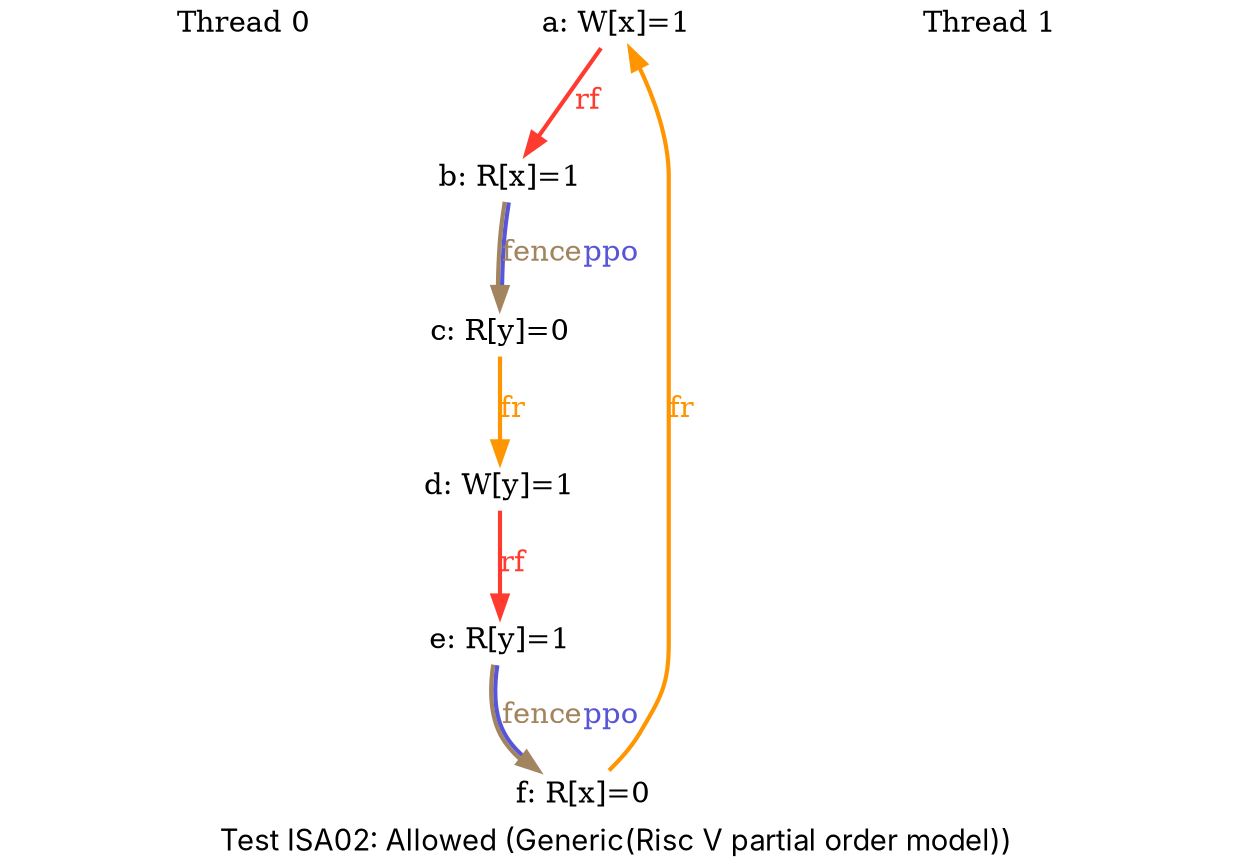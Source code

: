 digraph G {

splines=spline;
pad="0.000000";
fontname="SF Pro Display";

/* legend */
fontsize=14;
label="Test ISA02: Allowed (Generic(Risc V partial order model))";


/* the unlocked events */
proc0_label_node [shape=none, fontsize=14, label="Thread 0", pos="1.000000,2.925000!", fixedsize=true, width=3.250000, height=0.281250]
eiid0 [label="a: W[x]=1", shape="none", fontsize=14, pos="1.000000,2.250000!", fixedsize="false", height="0.194444", width="1.166667"];
eiid1 [label="b: R[x]=1", shape="none", fontsize=14, pos="1.000000,1.125000!", fixedsize="false", height="0.194444", width="1.166667"];
eiid2 [label="c: R[y]=0", shape="none", fontsize=14, pos="1.000000,0.000000!", fixedsize="false", height="0.194444", width="1.166667"];
proc1_label_node [shape=none, fontsize=14, label="Thread 1", pos="6.000000,2.925000!", fixedsize=true, width=3.250000, height=0.281250]
eiid3 [label="d: W[y]=1", shape="none", fontsize=14, pos="6.000000,2.250000!", fixedsize="false", height="0.194444", width="1.166667"];
eiid4 [label="e: R[y]=1", shape="none", fontsize=14, pos="6.000000,1.125000!", fixedsize="false", height="0.194444", width="1.166667"];
eiid5 [label="f: R[x]=0", shape="none", fontsize=14, pos="6.000000,0.000000!", fixedsize="false", height="0.194444", width="1.166667"];

/* the intra_causality_data edges */


/* the intra_causality_control edges */

/* the poi edges */
/* the rfmap edges */


/* The viewed-before edges */
eiid0 -> eiid1 [label=<<font color="#FF3B30">rf</font>>, color="#FF3B30", fontsize=14, penwidth="2.000000", arrowsize="1.000000"];
eiid1 -> eiid2 [label=<<font color="#A2845E">fence</font><font color="#5856D6">ppo</font>>, color="#A2845E:#5856D6", fontsize=14, penwidth="2.000000", arrowsize="1.000000"];
eiid2 -> eiid3 [label=<<font color="#FF9500">fr</font>>, color="#FF9500", fontsize=14, penwidth="2.000000", arrowsize="1.000000"];
eiid3 -> eiid4 [label=<<font color="#FF3B30">rf</font>>, color="#FF3B30", fontsize=14, penwidth="2.000000", arrowsize="1.000000"];
eiid4 -> eiid5 [label=<<font color="#A2845E">fence</font><font color="#5856D6">ppo</font>>, color="#A2845E:#5856D6", fontsize=14, penwidth="2.000000", arrowsize="1.000000"];
eiid5 -> eiid0 [label=<<font color="#FF9500">fr</font>>, color="#FF9500", fontsize=14, penwidth="2.000000", arrowsize="1.000000"];
}
